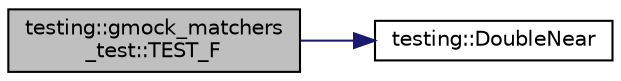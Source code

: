 digraph "testing::gmock_matchers_test::TEST_F"
{
  edge [fontname="Helvetica",fontsize="10",labelfontname="Helvetica",labelfontsize="10"];
  node [fontname="Helvetica",fontsize="10",shape=record];
  rankdir="LR";
  Node2199 [label="testing::gmock_matchers\l_test::TEST_F",height=0.2,width=0.4,color="black", fillcolor="grey75", style="filled", fontcolor="black"];
  Node2199 -> Node2200 [color="midnightblue",fontsize="10",style="solid",fontname="Helvetica"];
  Node2200 [label="testing::DoubleNear",height=0.2,width=0.4,color="black", fillcolor="white", style="filled",URL="$d0/d75/namespacetesting.html#aaee08ecb6815ef8398bbcb4e56d56d44"];
}
